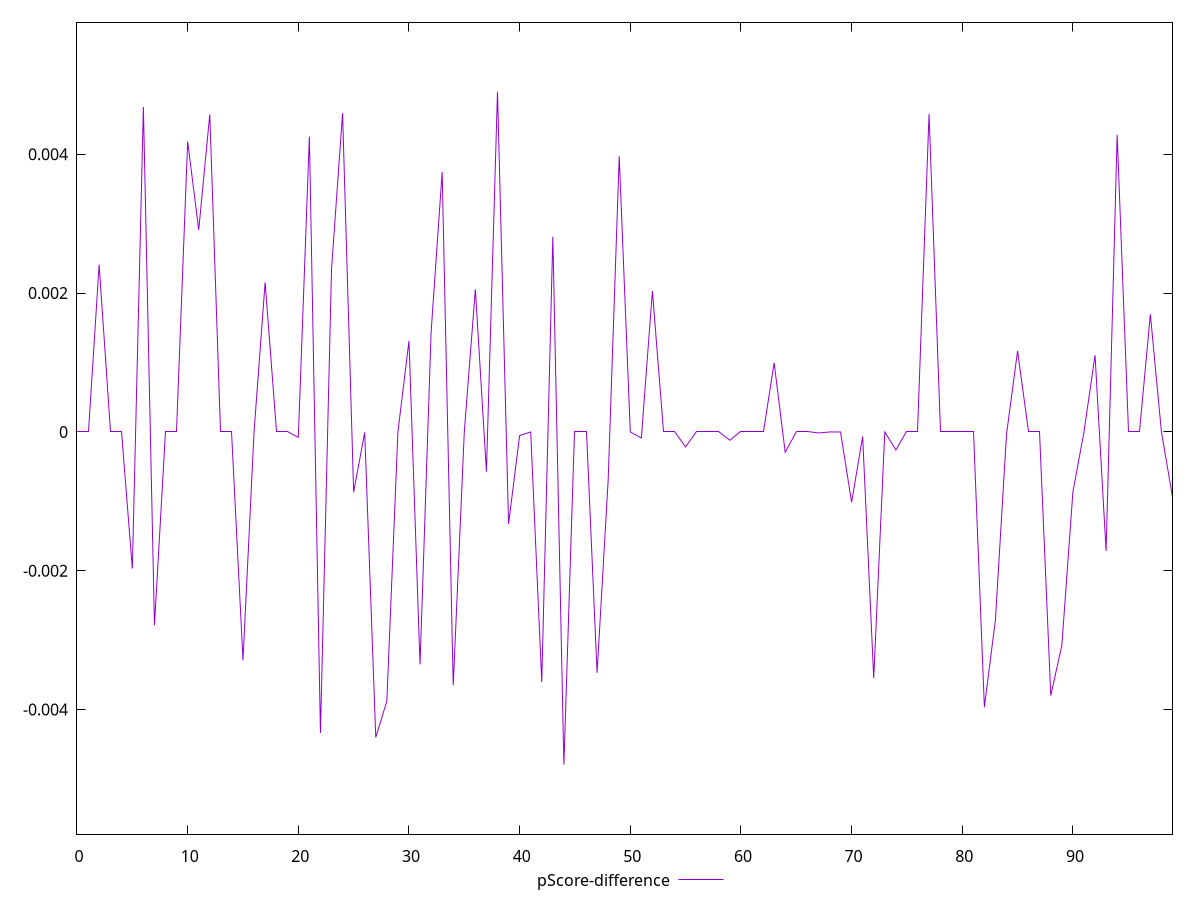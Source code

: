 reset

$pScoreDifference <<EOF
0 -6.619511143668433e-7
1 -6.619511143668433e-7
2 0.002409457926489278
3 -6.619511143668433e-7
4 -6.619511143668433e-7
5 -0.0019679925093585293
6 0.004682085267375791
7 -0.002785055336614106
8 -6.619511143668433e-7
9 -6.619511143668433e-7
10 0.004183196708055781
11 0.0029118887573366115
12 0.004575614047378163
13 -6.619511143668433e-7
14 -6.619511143668433e-7
15 -0.0032884518987843503
16 -6.619511143668433e-7
17 0.0021545219263037207
18 -6.619511143668433e-7
19 -6.619511143668433e-7
20 -0.00007871963682481997
21 0.004254835068088547
22 -0.004337773986072407
23 0.0023443291022841872
24 0.004590349878271283
25 -0.0008683409413516863
26 -0.000006782287303996881
27 -0.0044013426466598116
28 -0.003879140336563419
29 -0.0000027754551067404876
30 0.0013125581847730494
31 -0.003348943140425331
32 0.001436912734986362
33 0.003745399311197606
34 -0.0036496915987524192
35 -6.619511143668433e-7
36 0.002054743370455747
37 -0.0005728973264611525
38 0.004901783465979248
39 -0.001325634292616673
40 -0.00005171797835346048
41 -6.619511143668433e-7
42 -0.0036028826461077523
43 0.002811389819724952
44 -0.004795056505783157
45 -6.619511143668433e-7
46 -6.619511143668433e-7
47 -0.003471752292234509
48 -0.0006979163169699154
49 0.003972705292013545
50 -0.0000013426227257751222
51 -0.00008660078387223713
52 0.0020305651947825076
53 -6.619511143668433e-7
54 -6.619511143668433e-7
55 -0.00021596346544150435
56 -6.619511143668433e-7
57 -6.619511143668433e-7
58 -6.619511143668433e-7
59 -0.0001205244174697917
60 -6.619511143668433e-7
61 -6.619511143668433e-7
62 -6.619511143668433e-7
63 0.000996393692283437
64 -0.00029386279506926627
65 -6.619511143668433e-7
66 -6.619511143668433e-7
67 -0.000015320111347749688
68 -0.0000010679942934466169
69 -6.619511143668433e-7
70 -0.001013671652438708
71 -0.00006728654354892782
72 -0.00354617622821507
73 -6.619511143668433e-7
74 -0.00026012328593227885
75 -6.619511143668433e-7
76 -6.619511143668433e-7
77 0.004582249796219129
78 -6.619511143668433e-7
79 -6.619511143668433e-7
80 -6.619511143668433e-7
81 -6.619511143668433e-7
82 -0.003965065275372326
83 -0.0027040805959539504
84 -0.00003451605674209546
85 0.001166268498005163
86 -6.619511143668433e-7
87 -6.619511143668433e-7
88 -0.0037986266243358324
89 -0.0030753025511755794
90 -0.0008655583987162707
91 -6.619511143668433e-7
92 0.0011050084669826932
93 -0.001714761912108037
94 0.004283260782784515
95 -6.619511143668433e-7
96 -6.619511143668433e-7
97 0.001694551649085163
98 -6.619511143668433e-7
99 -0.000936686855054436
EOF

set key outside below
set xrange [0:99]
set yrange [-0.005795056505783157:0.005901783465979248]
set trange [-0.005795056505783157:0.005901783465979248]
set terminal svg size 640, 500 enhanced background rgb 'white'
set output "report_00015_2021-02-09T16-11-33.973Z/estimated-input-latency/samples/pages+cached+noadtech+nomedia/pScore-difference/values.svg"

plot $pScoreDifference title "pScore-difference" with line

reset
